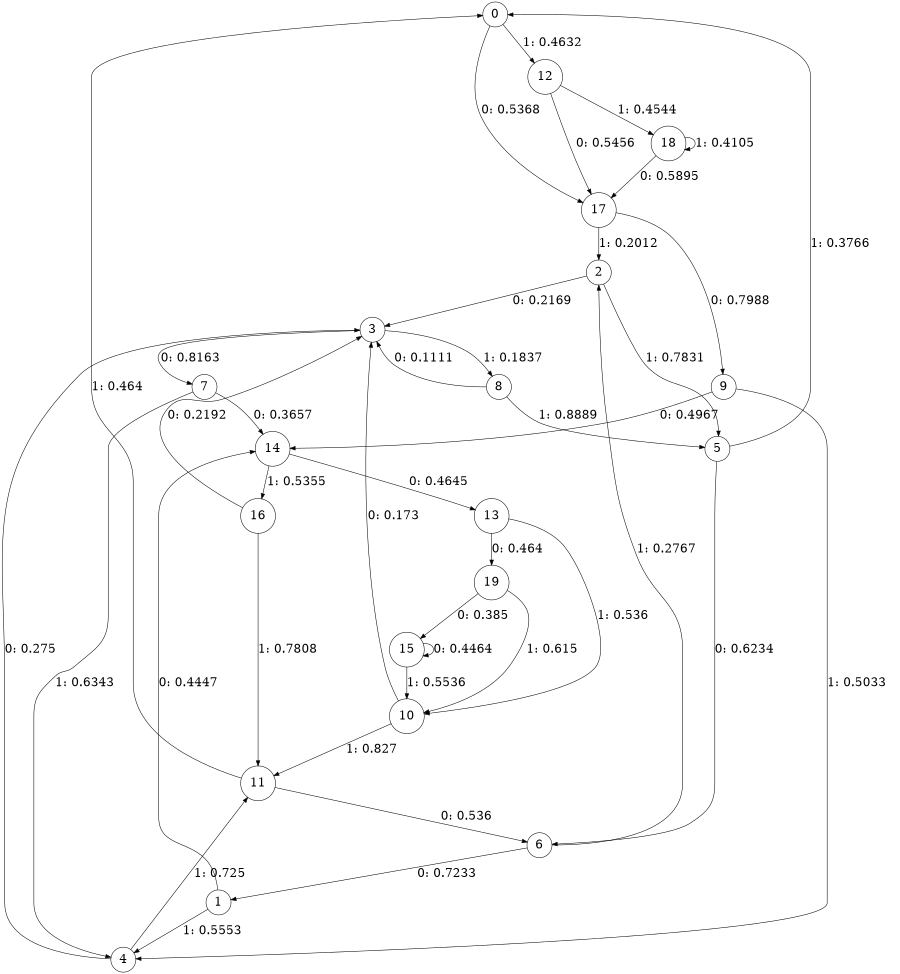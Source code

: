 digraph "ch20faceL7" {
size = "6,8.5";
ratio = "fill";
node [shape = circle];
node [fontsize = 24];
edge [fontsize = 24];
0 -> 17 [label = "0: 0.5368   "];
0 -> 12 [label = "1: 0.4632   "];
1 -> 14 [label = "0: 0.4447   "];
1 -> 4 [label = "1: 0.5553   "];
2 -> 3 [label = "0: 0.2169   "];
2 -> 5 [label = "1: 0.7831   "];
3 -> 7 [label = "0: 0.8163   "];
3 -> 8 [label = "1: 0.1837   "];
4 -> 3 [label = "0: 0.275    "];
4 -> 11 [label = "1: 0.725    "];
5 -> 6 [label = "0: 0.6234   "];
5 -> 0 [label = "1: 0.3766   "];
6 -> 1 [label = "0: 0.7233   "];
6 -> 2 [label = "1: 0.2767   "];
7 -> 14 [label = "0: 0.3657   "];
7 -> 4 [label = "1: 0.6343   "];
8 -> 3 [label = "0: 0.1111   "];
8 -> 5 [label = "1: 0.8889   "];
9 -> 14 [label = "0: 0.4967   "];
9 -> 4 [label = "1: 0.5033   "];
10 -> 3 [label = "0: 0.173    "];
10 -> 11 [label = "1: 0.827    "];
11 -> 6 [label = "0: 0.536    "];
11 -> 0 [label = "1: 0.464    "];
12 -> 17 [label = "0: 0.5456   "];
12 -> 18 [label = "1: 0.4544   "];
13 -> 19 [label = "0: 0.464    "];
13 -> 10 [label = "1: 0.536    "];
14 -> 13 [label = "0: 0.4645   "];
14 -> 16 [label = "1: 0.5355   "];
15 -> 15 [label = "0: 0.4464   "];
15 -> 10 [label = "1: 0.5536   "];
16 -> 3 [label = "0: 0.2192   "];
16 -> 11 [label = "1: 0.7808   "];
17 -> 9 [label = "0: 0.7988   "];
17 -> 2 [label = "1: 0.2012   "];
18 -> 17 [label = "0: 0.5895   "];
18 -> 18 [label = "1: 0.4105   "];
19 -> 15 [label = "0: 0.385    "];
19 -> 10 [label = "1: 0.615    "];
}